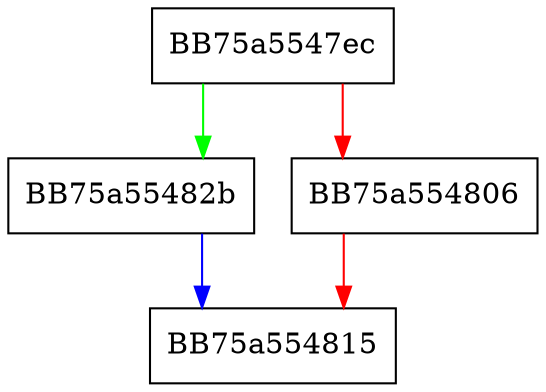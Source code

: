 digraph MutableByteStream {
  node [shape="box"];
  graph [splines=ortho];
  BB75a5547ec -> BB75a55482b [color="green"];
  BB75a5547ec -> BB75a554806 [color="red"];
  BB75a554806 -> BB75a554815 [color="red"];
  BB75a55482b -> BB75a554815 [color="blue"];
}
